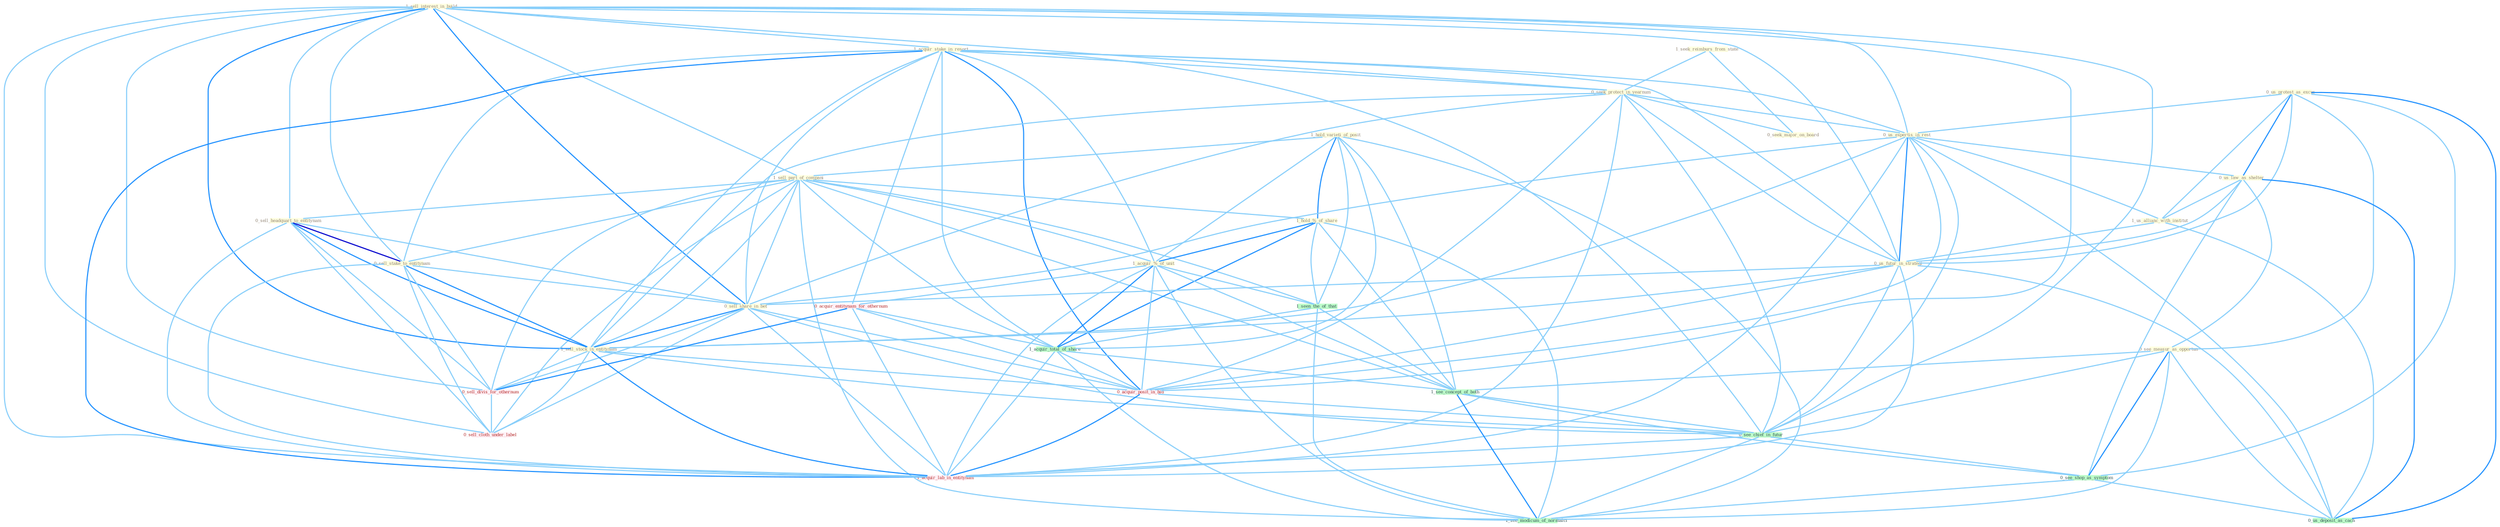 Graph G{ 
    node
    [shape=polygon,style=filled,width=.5,height=.06,color="#BDFCC9",fixedsize=true,fontsize=4,
    fontcolor="#2f4f4f"];
    {node
    [color="#ffffe0", fontcolor="#8b7d6b"] "0_us_protest_as_excus " "1_sell_interest_in_build " "1_acquir_stake_in_resort " "1_seek_reimburs_from_state " "1_hold_varieti_of_posit " "0_seek_protect_in_yearnum " "1_sell_part_of_compani " "0_us_expertis_in_rest " "0_us_law_as_shelter " "0_seek_major_on_board " "1_us_allianc_with_institut " "0_see_measur_as_opportun " "1_hold_%_of_share " "0_sell_headquart_to_entitynam " "0_us_futur_in_strategi " "1_acquir_%_of_unit " "0_sell_stake_to_entitynam " "0_sell_share_in_bet " "1_sell_stock_in_entitynam "}
{node [color="#fff0f5", fontcolor="#b22222"] "0_acquir_entitynam_for_othernum " "0_sell_divis_for_othernum " "0_sell_cloth_under_label " "0_acquir_posit_in_bid " "1_acquir_lab_in_entitynam "}
edge [color="#B0E2FF"];

	"0_us_protest_as_excus " -- "0_us_expertis_in_rest " [w="1", color="#87cefa" ];
	"0_us_protest_as_excus " -- "0_us_law_as_shelter " [w="2", color="#1e90ff" , len=0.8];
	"0_us_protest_as_excus " -- "1_us_allianc_with_institut " [w="1", color="#87cefa" ];
	"0_us_protest_as_excus " -- "0_see_measur_as_opportun " [w="1", color="#87cefa" ];
	"0_us_protest_as_excus " -- "0_us_futur_in_strategi " [w="1", color="#87cefa" ];
	"0_us_protest_as_excus " -- "0_see_shop_as_symptom " [w="1", color="#87cefa" ];
	"0_us_protest_as_excus " -- "0_us_deposit_as_cach " [w="2", color="#1e90ff" , len=0.8];
	"1_sell_interest_in_build " -- "1_acquir_stake_in_resort " [w="1", color="#87cefa" ];
	"1_sell_interest_in_build " -- "0_seek_protect_in_yearnum " [w="1", color="#87cefa" ];
	"1_sell_interest_in_build " -- "1_sell_part_of_compani " [w="1", color="#87cefa" ];
	"1_sell_interest_in_build " -- "0_us_expertis_in_rest " [w="1", color="#87cefa" ];
	"1_sell_interest_in_build " -- "0_sell_headquart_to_entitynam " [w="1", color="#87cefa" ];
	"1_sell_interest_in_build " -- "0_us_futur_in_strategi " [w="1", color="#87cefa" ];
	"1_sell_interest_in_build " -- "0_sell_stake_to_entitynam " [w="1", color="#87cefa" ];
	"1_sell_interest_in_build " -- "0_sell_share_in_bet " [w="2", color="#1e90ff" , len=0.8];
	"1_sell_interest_in_build " -- "1_sell_stock_in_entitynam " [w="2", color="#1e90ff" , len=0.8];
	"1_sell_interest_in_build " -- "0_sell_divis_for_othernum " [w="1", color="#87cefa" ];
	"1_sell_interest_in_build " -- "0_sell_cloth_under_label " [w="1", color="#87cefa" ];
	"1_sell_interest_in_build " -- "0_acquir_posit_in_bid " [w="1", color="#87cefa" ];
	"1_sell_interest_in_build " -- "0_see_chief_in_futur " [w="1", color="#87cefa" ];
	"1_sell_interest_in_build " -- "1_acquir_lab_in_entitynam " [w="1", color="#87cefa" ];
	"1_acquir_stake_in_resort " -- "0_seek_protect_in_yearnum " [w="1", color="#87cefa" ];
	"1_acquir_stake_in_resort " -- "0_us_expertis_in_rest " [w="1", color="#87cefa" ];
	"1_acquir_stake_in_resort " -- "0_us_futur_in_strategi " [w="1", color="#87cefa" ];
	"1_acquir_stake_in_resort " -- "1_acquir_%_of_unit " [w="1", color="#87cefa" ];
	"1_acquir_stake_in_resort " -- "0_sell_stake_to_entitynam " [w="1", color="#87cefa" ];
	"1_acquir_stake_in_resort " -- "0_sell_share_in_bet " [w="1", color="#87cefa" ];
	"1_acquir_stake_in_resort " -- "1_sell_stock_in_entitynam " [w="1", color="#87cefa" ];
	"1_acquir_stake_in_resort " -- "0_acquir_entitynam_for_othernum " [w="1", color="#87cefa" ];
	"1_acquir_stake_in_resort " -- "1_acquir_total_of_share " [w="1", color="#87cefa" ];
	"1_acquir_stake_in_resort " -- "0_acquir_posit_in_bid " [w="2", color="#1e90ff" , len=0.8];
	"1_acquir_stake_in_resort " -- "0_see_chief_in_futur " [w="1", color="#87cefa" ];
	"1_acquir_stake_in_resort " -- "1_acquir_lab_in_entitynam " [w="2", color="#1e90ff" , len=0.8];
	"1_seek_reimburs_from_state " -- "0_seek_protect_in_yearnum " [w="1", color="#87cefa" ];
	"1_seek_reimburs_from_state " -- "0_seek_major_on_board " [w="1", color="#87cefa" ];
	"1_hold_varieti_of_posit " -- "1_sell_part_of_compani " [w="1", color="#87cefa" ];
	"1_hold_varieti_of_posit " -- "1_hold_%_of_share " [w="2", color="#1e90ff" , len=0.8];
	"1_hold_varieti_of_posit " -- "1_acquir_%_of_unit " [w="1", color="#87cefa" ];
	"1_hold_varieti_of_posit " -- "1_seen_the_of_that " [w="1", color="#87cefa" ];
	"1_hold_varieti_of_posit " -- "1_acquir_total_of_share " [w="1", color="#87cefa" ];
	"1_hold_varieti_of_posit " -- "1_see_concept_of_both " [w="1", color="#87cefa" ];
	"1_hold_varieti_of_posit " -- "1_see_modicum_of_normalci " [w="1", color="#87cefa" ];
	"0_seek_protect_in_yearnum " -- "0_us_expertis_in_rest " [w="1", color="#87cefa" ];
	"0_seek_protect_in_yearnum " -- "0_seek_major_on_board " [w="1", color="#87cefa" ];
	"0_seek_protect_in_yearnum " -- "0_us_futur_in_strategi " [w="1", color="#87cefa" ];
	"0_seek_protect_in_yearnum " -- "0_sell_share_in_bet " [w="1", color="#87cefa" ];
	"0_seek_protect_in_yearnum " -- "1_sell_stock_in_entitynam " [w="1", color="#87cefa" ];
	"0_seek_protect_in_yearnum " -- "0_acquir_posit_in_bid " [w="1", color="#87cefa" ];
	"0_seek_protect_in_yearnum " -- "0_see_chief_in_futur " [w="1", color="#87cefa" ];
	"0_seek_protect_in_yearnum " -- "1_acquir_lab_in_entitynam " [w="1", color="#87cefa" ];
	"1_sell_part_of_compani " -- "1_hold_%_of_share " [w="1", color="#87cefa" ];
	"1_sell_part_of_compani " -- "0_sell_headquart_to_entitynam " [w="1", color="#87cefa" ];
	"1_sell_part_of_compani " -- "1_acquir_%_of_unit " [w="1", color="#87cefa" ];
	"1_sell_part_of_compani " -- "0_sell_stake_to_entitynam " [w="1", color="#87cefa" ];
	"1_sell_part_of_compani " -- "0_sell_share_in_bet " [w="1", color="#87cefa" ];
	"1_sell_part_of_compani " -- "1_sell_stock_in_entitynam " [w="1", color="#87cefa" ];
	"1_sell_part_of_compani " -- "1_seen_the_of_that " [w="1", color="#87cefa" ];
	"1_sell_part_of_compani " -- "0_sell_divis_for_othernum " [w="1", color="#87cefa" ];
	"1_sell_part_of_compani " -- "1_acquir_total_of_share " [w="1", color="#87cefa" ];
	"1_sell_part_of_compani " -- "0_sell_cloth_under_label " [w="1", color="#87cefa" ];
	"1_sell_part_of_compani " -- "1_see_concept_of_both " [w="1", color="#87cefa" ];
	"1_sell_part_of_compani " -- "1_see_modicum_of_normalci " [w="1", color="#87cefa" ];
	"0_us_expertis_in_rest " -- "0_us_law_as_shelter " [w="1", color="#87cefa" ];
	"0_us_expertis_in_rest " -- "1_us_allianc_with_institut " [w="1", color="#87cefa" ];
	"0_us_expertis_in_rest " -- "0_us_futur_in_strategi " [w="2", color="#1e90ff" , len=0.8];
	"0_us_expertis_in_rest " -- "0_sell_share_in_bet " [w="1", color="#87cefa" ];
	"0_us_expertis_in_rest " -- "1_sell_stock_in_entitynam " [w="1", color="#87cefa" ];
	"0_us_expertis_in_rest " -- "0_acquir_posit_in_bid " [w="1", color="#87cefa" ];
	"0_us_expertis_in_rest " -- "0_see_chief_in_futur " [w="1", color="#87cefa" ];
	"0_us_expertis_in_rest " -- "1_acquir_lab_in_entitynam " [w="1", color="#87cefa" ];
	"0_us_expertis_in_rest " -- "0_us_deposit_as_cach " [w="1", color="#87cefa" ];
	"0_us_law_as_shelter " -- "1_us_allianc_with_institut " [w="1", color="#87cefa" ];
	"0_us_law_as_shelter " -- "0_see_measur_as_opportun " [w="1", color="#87cefa" ];
	"0_us_law_as_shelter " -- "0_us_futur_in_strategi " [w="1", color="#87cefa" ];
	"0_us_law_as_shelter " -- "0_see_shop_as_symptom " [w="1", color="#87cefa" ];
	"0_us_law_as_shelter " -- "0_us_deposit_as_cach " [w="2", color="#1e90ff" , len=0.8];
	"1_us_allianc_with_institut " -- "0_us_futur_in_strategi " [w="1", color="#87cefa" ];
	"1_us_allianc_with_institut " -- "0_us_deposit_as_cach " [w="1", color="#87cefa" ];
	"0_see_measur_as_opportun " -- "1_see_concept_of_both " [w="1", color="#87cefa" ];
	"0_see_measur_as_opportun " -- "0_see_chief_in_futur " [w="1", color="#87cefa" ];
	"0_see_measur_as_opportun " -- "0_see_shop_as_symptom " [w="2", color="#1e90ff" , len=0.8];
	"0_see_measur_as_opportun " -- "0_us_deposit_as_cach " [w="1", color="#87cefa" ];
	"0_see_measur_as_opportun " -- "1_see_modicum_of_normalci " [w="1", color="#87cefa" ];
	"1_hold_%_of_share " -- "1_acquir_%_of_unit " [w="2", color="#1e90ff" , len=0.8];
	"1_hold_%_of_share " -- "1_seen_the_of_that " [w="1", color="#87cefa" ];
	"1_hold_%_of_share " -- "1_acquir_total_of_share " [w="2", color="#1e90ff" , len=0.8];
	"1_hold_%_of_share " -- "1_see_concept_of_both " [w="1", color="#87cefa" ];
	"1_hold_%_of_share " -- "1_see_modicum_of_normalci " [w="1", color="#87cefa" ];
	"0_sell_headquart_to_entitynam " -- "0_sell_stake_to_entitynam " [w="3", color="#0000cd" , len=0.6];
	"0_sell_headquart_to_entitynam " -- "0_sell_share_in_bet " [w="1", color="#87cefa" ];
	"0_sell_headquart_to_entitynam " -- "1_sell_stock_in_entitynam " [w="2", color="#1e90ff" , len=0.8];
	"0_sell_headquart_to_entitynam " -- "0_sell_divis_for_othernum " [w="1", color="#87cefa" ];
	"0_sell_headquart_to_entitynam " -- "0_sell_cloth_under_label " [w="1", color="#87cefa" ];
	"0_sell_headquart_to_entitynam " -- "1_acquir_lab_in_entitynam " [w="1", color="#87cefa" ];
	"0_us_futur_in_strategi " -- "0_sell_share_in_bet " [w="1", color="#87cefa" ];
	"0_us_futur_in_strategi " -- "1_sell_stock_in_entitynam " [w="1", color="#87cefa" ];
	"0_us_futur_in_strategi " -- "0_acquir_posit_in_bid " [w="1", color="#87cefa" ];
	"0_us_futur_in_strategi " -- "0_see_chief_in_futur " [w="1", color="#87cefa" ];
	"0_us_futur_in_strategi " -- "1_acquir_lab_in_entitynam " [w="1", color="#87cefa" ];
	"0_us_futur_in_strategi " -- "0_us_deposit_as_cach " [w="1", color="#87cefa" ];
	"1_acquir_%_of_unit " -- "0_acquir_entitynam_for_othernum " [w="1", color="#87cefa" ];
	"1_acquir_%_of_unit " -- "1_seen_the_of_that " [w="1", color="#87cefa" ];
	"1_acquir_%_of_unit " -- "1_acquir_total_of_share " [w="2", color="#1e90ff" , len=0.8];
	"1_acquir_%_of_unit " -- "0_acquir_posit_in_bid " [w="1", color="#87cefa" ];
	"1_acquir_%_of_unit " -- "1_see_concept_of_both " [w="1", color="#87cefa" ];
	"1_acquir_%_of_unit " -- "1_acquir_lab_in_entitynam " [w="1", color="#87cefa" ];
	"1_acquir_%_of_unit " -- "1_see_modicum_of_normalci " [w="1", color="#87cefa" ];
	"0_sell_stake_to_entitynam " -- "0_sell_share_in_bet " [w="1", color="#87cefa" ];
	"0_sell_stake_to_entitynam " -- "1_sell_stock_in_entitynam " [w="2", color="#1e90ff" , len=0.8];
	"0_sell_stake_to_entitynam " -- "0_sell_divis_for_othernum " [w="1", color="#87cefa" ];
	"0_sell_stake_to_entitynam " -- "0_sell_cloth_under_label " [w="1", color="#87cefa" ];
	"0_sell_stake_to_entitynam " -- "1_acquir_lab_in_entitynam " [w="1", color="#87cefa" ];
	"0_sell_share_in_bet " -- "1_sell_stock_in_entitynam " [w="2", color="#1e90ff" , len=0.8];
	"0_sell_share_in_bet " -- "0_sell_divis_for_othernum " [w="1", color="#87cefa" ];
	"0_sell_share_in_bet " -- "0_sell_cloth_under_label " [w="1", color="#87cefa" ];
	"0_sell_share_in_bet " -- "0_acquir_posit_in_bid " [w="1", color="#87cefa" ];
	"0_sell_share_in_bet " -- "0_see_chief_in_futur " [w="1", color="#87cefa" ];
	"0_sell_share_in_bet " -- "1_acquir_lab_in_entitynam " [w="1", color="#87cefa" ];
	"1_sell_stock_in_entitynam " -- "0_sell_divis_for_othernum " [w="1", color="#87cefa" ];
	"1_sell_stock_in_entitynam " -- "0_sell_cloth_under_label " [w="1", color="#87cefa" ];
	"1_sell_stock_in_entitynam " -- "0_acquir_posit_in_bid " [w="1", color="#87cefa" ];
	"1_sell_stock_in_entitynam " -- "0_see_chief_in_futur " [w="1", color="#87cefa" ];
	"1_sell_stock_in_entitynam " -- "1_acquir_lab_in_entitynam " [w="2", color="#1e90ff" , len=0.8];
	"0_acquir_entitynam_for_othernum " -- "0_sell_divis_for_othernum " [w="2", color="#1e90ff" , len=0.8];
	"0_acquir_entitynam_for_othernum " -- "1_acquir_total_of_share " [w="1", color="#87cefa" ];
	"0_acquir_entitynam_for_othernum " -- "0_acquir_posit_in_bid " [w="1", color="#87cefa" ];
	"0_acquir_entitynam_for_othernum " -- "1_acquir_lab_in_entitynam " [w="1", color="#87cefa" ];
	"1_seen_the_of_that " -- "1_acquir_total_of_share " [w="1", color="#87cefa" ];
	"1_seen_the_of_that " -- "1_see_concept_of_both " [w="1", color="#87cefa" ];
	"1_seen_the_of_that " -- "1_see_modicum_of_normalci " [w="1", color="#87cefa" ];
	"0_sell_divis_for_othernum " -- "0_sell_cloth_under_label " [w="1", color="#87cefa" ];
	"1_acquir_total_of_share " -- "0_acquir_posit_in_bid " [w="1", color="#87cefa" ];
	"1_acquir_total_of_share " -- "1_see_concept_of_both " [w="1", color="#87cefa" ];
	"1_acquir_total_of_share " -- "1_acquir_lab_in_entitynam " [w="1", color="#87cefa" ];
	"1_acquir_total_of_share " -- "1_see_modicum_of_normalci " [w="1", color="#87cefa" ];
	"0_acquir_posit_in_bid " -- "0_see_chief_in_futur " [w="1", color="#87cefa" ];
	"0_acquir_posit_in_bid " -- "1_acquir_lab_in_entitynam " [w="2", color="#1e90ff" , len=0.8];
	"1_see_concept_of_both " -- "0_see_chief_in_futur " [w="1", color="#87cefa" ];
	"1_see_concept_of_both " -- "0_see_shop_as_symptom " [w="1", color="#87cefa" ];
	"1_see_concept_of_both " -- "1_see_modicum_of_normalci " [w="2", color="#1e90ff" , len=0.8];
	"0_see_chief_in_futur " -- "0_see_shop_as_symptom " [w="1", color="#87cefa" ];
	"0_see_chief_in_futur " -- "1_acquir_lab_in_entitynam " [w="1", color="#87cefa" ];
	"0_see_chief_in_futur " -- "1_see_modicum_of_normalci " [w="1", color="#87cefa" ];
	"0_see_shop_as_symptom " -- "0_us_deposit_as_cach " [w="1", color="#87cefa" ];
	"0_see_shop_as_symptom " -- "1_see_modicum_of_normalci " [w="1", color="#87cefa" ];
}
